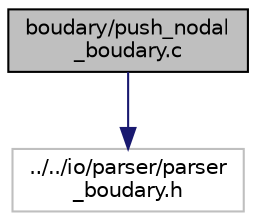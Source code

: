 digraph "boudary/push_nodal_boudary.c"
{
 // LATEX_PDF_SIZE
  edge [fontname="Helvetica",fontsize="10",labelfontname="Helvetica",labelfontsize="10"];
  node [fontname="Helvetica",fontsize="10",shape=record];
  Node1 [label="boudary/push_nodal\l_boudary.c",height=0.2,width=0.4,color="black", fillcolor="grey75", style="filled", fontcolor="black",tooltip=" "];
  Node1 -> Node2 [color="midnightblue",fontsize="10",style="solid",fontname="Helvetica"];
  Node2 [label="../../io/parser/parser\l_boudary.h",height=0.2,width=0.4,color="grey75", fillcolor="white", style="filled",tooltip=" "];
}
